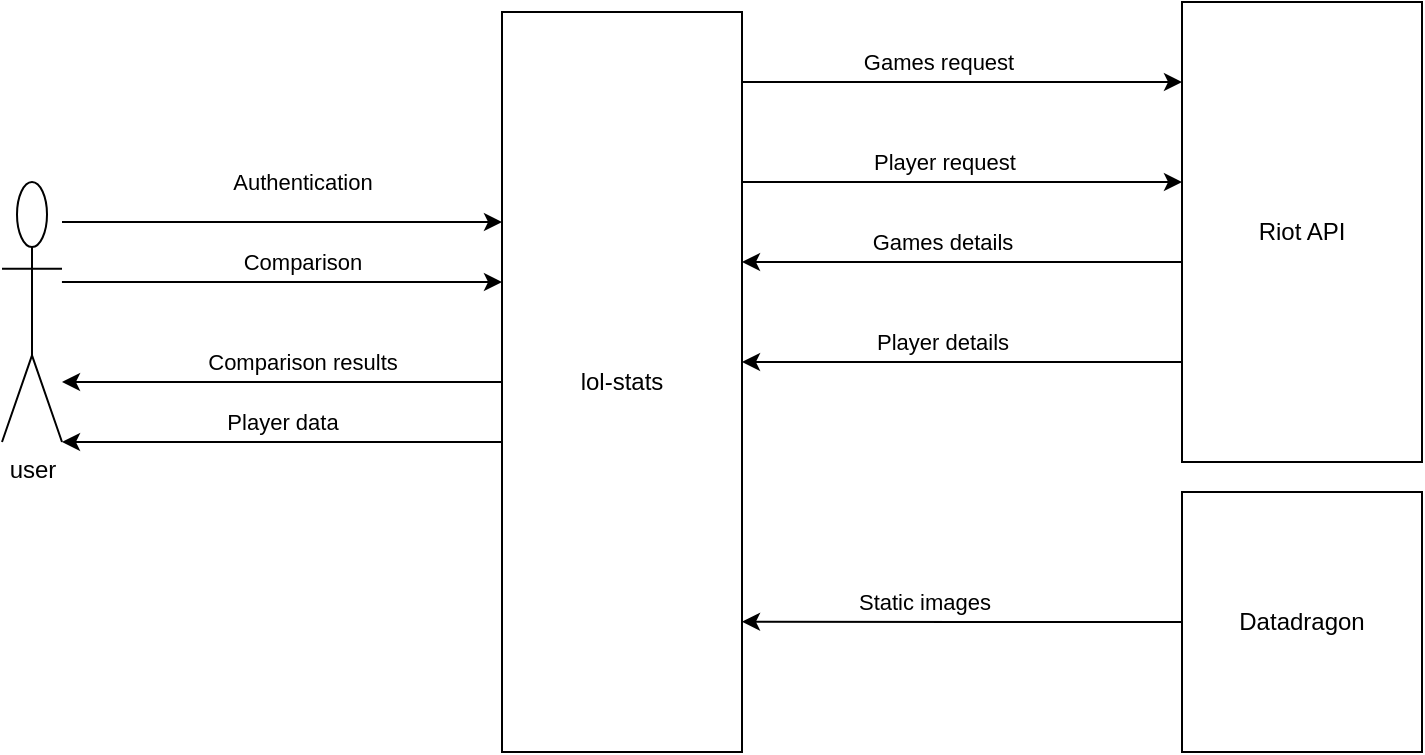 <mxfile version="20.0.1" type="device" pages="2"><diagram id="O9al4XSwEAMLxRbSLqE5" name="03-context"><mxGraphModel dx="1775" dy="976" grid="1" gridSize="10" guides="1" tooltips="1" connect="1" arrows="1" fold="1" page="1" pageScale="1" pageWidth="850" pageHeight="1100" math="0" shadow="0"><root><mxCell id="0"/><mxCell id="1" parent="0"/><mxCell id="v0ooHEGcC4vQvrzt8jlx-5" style="edgeStyle=orthogonalEdgeStyle;rounded=0;orthogonalLoop=1;jettySize=auto;html=1;" edge="1" parent="1" source="v0ooHEGcC4vQvrzt8jlx-1" target="v0ooHEGcC4vQvrzt8jlx-4"><mxGeometry relative="1" as="geometry"><Array as="points"><mxPoint x="610" y="410"/><mxPoint x="610" y="410"/></Array></mxGeometry></mxCell><mxCell id="v0ooHEGcC4vQvrzt8jlx-14" value="Games request" style="edgeLabel;html=1;align=center;verticalAlign=middle;resizable=0;points=[];" vertex="1" connectable="0" parent="v0ooHEGcC4vQvrzt8jlx-5"><mxGeometry x="-0.114" relative="1" as="geometry"><mxPoint y="-10" as="offset"/></mxGeometry></mxCell><mxCell id="v0ooHEGcC4vQvrzt8jlx-10" style="edgeStyle=orthogonalEdgeStyle;rounded=0;orthogonalLoop=1;jettySize=auto;html=1;entryX=1;entryY=1;entryDx=0;entryDy=0;entryPerimeter=0;" edge="1" parent="1" source="v0ooHEGcC4vQvrzt8jlx-1" target="v0ooHEGcC4vQvrzt8jlx-2"><mxGeometry relative="1" as="geometry"><mxPoint x="130" y="590" as="targetPoint"/><Array as="points"><mxPoint x="280" y="590"/><mxPoint x="280" y="590"/></Array></mxGeometry></mxCell><mxCell id="v0ooHEGcC4vQvrzt8jlx-11" value="Player data" style="edgeLabel;html=1;align=center;verticalAlign=middle;resizable=0;points=[];" vertex="1" connectable="0" parent="v0ooHEGcC4vQvrzt8jlx-10"><mxGeometry x="0.207" y="1" relative="1" as="geometry"><mxPoint x="23" y="-11" as="offset"/></mxGeometry></mxCell><mxCell id="v0ooHEGcC4vQvrzt8jlx-12" style="edgeStyle=orthogonalEdgeStyle;rounded=0;orthogonalLoop=1;jettySize=auto;html=1;" edge="1" parent="1" source="v0ooHEGcC4vQvrzt8jlx-1" target="v0ooHEGcC4vQvrzt8jlx-2"><mxGeometry relative="1" as="geometry"><mxPoint x="130" y="560" as="targetPoint"/><Array as="points"><mxPoint x="270" y="560"/><mxPoint x="270" y="560"/></Array></mxGeometry></mxCell><mxCell id="v0ooHEGcC4vQvrzt8jlx-13" value="Comparison results" style="edgeLabel;html=1;align=center;verticalAlign=middle;resizable=0;points=[];" vertex="1" connectable="0" parent="v0ooHEGcC4vQvrzt8jlx-12"><mxGeometry x="-0.111" relative="1" as="geometry"><mxPoint x="-2" y="-10" as="offset"/></mxGeometry></mxCell><mxCell id="v0ooHEGcC4vQvrzt8jlx-15" style="edgeStyle=orthogonalEdgeStyle;rounded=0;orthogonalLoop=1;jettySize=auto;html=1;" edge="1" parent="1" source="v0ooHEGcC4vQvrzt8jlx-1" target="v0ooHEGcC4vQvrzt8jlx-4"><mxGeometry relative="1" as="geometry"><Array as="points"><mxPoint x="620" y="460"/><mxPoint x="620" y="460"/></Array></mxGeometry></mxCell><mxCell id="v0ooHEGcC4vQvrzt8jlx-16" value="Player request" style="edgeLabel;html=1;align=center;verticalAlign=middle;resizable=0;points=[];" vertex="1" connectable="0" parent="v0ooHEGcC4vQvrzt8jlx-15"><mxGeometry x="-0.24" y="2" relative="1" as="geometry"><mxPoint x="17" y="-8" as="offset"/></mxGeometry></mxCell><mxCell id="v0ooHEGcC4vQvrzt8jlx-1" value="lol-stats" style="rounded=0;whiteSpace=wrap;html=1;" vertex="1" parent="1"><mxGeometry x="340" y="375" width="120" height="370" as="geometry"/></mxCell><mxCell id="v0ooHEGcC4vQvrzt8jlx-6" style="edgeStyle=orthogonalEdgeStyle;rounded=0;orthogonalLoop=1;jettySize=auto;html=1;" edge="1" parent="1" source="v0ooHEGcC4vQvrzt8jlx-2"><mxGeometry relative="1" as="geometry"><mxPoint x="340" y="480" as="targetPoint"/><Array as="points"><mxPoint x="340" y="480"/></Array></mxGeometry></mxCell><mxCell id="v0ooHEGcC4vQvrzt8jlx-7" value="Authentication" style="edgeLabel;html=1;align=center;verticalAlign=middle;resizable=0;points=[];" vertex="1" connectable="0" parent="v0ooHEGcC4vQvrzt8jlx-6"><mxGeometry x="-0.183" y="-2" relative="1" as="geometry"><mxPoint x="30" y="-22" as="offset"/></mxGeometry></mxCell><mxCell id="v0ooHEGcC4vQvrzt8jlx-8" style="edgeStyle=orthogonalEdgeStyle;rounded=0;orthogonalLoop=1;jettySize=auto;html=1;" edge="1" parent="1"><mxGeometry relative="1" as="geometry"><mxPoint x="119.97" y="510" as="sourcePoint"/><mxPoint x="339.97" y="510" as="targetPoint"/><Array as="points"><mxPoint x="339.97" y="510"/></Array></mxGeometry></mxCell><mxCell id="v0ooHEGcC4vQvrzt8jlx-9" value="Comparison" style="edgeLabel;html=1;align=center;verticalAlign=middle;resizable=0;points=[];" vertex="1" connectable="0" parent="v0ooHEGcC4vQvrzt8jlx-8"><mxGeometry x="0.497" y="-1" relative="1" as="geometry"><mxPoint x="-45" y="-11" as="offset"/></mxGeometry></mxCell><mxCell id="v0ooHEGcC4vQvrzt8jlx-2" value="user" style="shape=umlActor;verticalLabelPosition=bottom;verticalAlign=top;html=1;outlineConnect=0;" vertex="1" parent="1"><mxGeometry x="90" y="460" width="30" height="130" as="geometry"/></mxCell><mxCell id="v0ooHEGcC4vQvrzt8jlx-17" style="edgeStyle=orthogonalEdgeStyle;rounded=0;orthogonalLoop=1;jettySize=auto;html=1;" edge="1" parent="1" source="v0ooHEGcC4vQvrzt8jlx-4"><mxGeometry relative="1" as="geometry"><mxPoint x="460" y="500" as="targetPoint"/><Array as="points"><mxPoint x="460" y="500"/></Array></mxGeometry></mxCell><mxCell id="v0ooHEGcC4vQvrzt8jlx-18" value="Games details" style="edgeLabel;html=1;align=center;verticalAlign=middle;resizable=0;points=[];" vertex="1" connectable="0" parent="v0ooHEGcC4vQvrzt8jlx-17"><mxGeometry x="0.208" y="1" relative="1" as="geometry"><mxPoint x="13" y="-11" as="offset"/></mxGeometry></mxCell><mxCell id="v0ooHEGcC4vQvrzt8jlx-19" style="edgeStyle=orthogonalEdgeStyle;rounded=0;orthogonalLoop=1;jettySize=auto;html=1;" edge="1" parent="1" source="v0ooHEGcC4vQvrzt8jlx-4"><mxGeometry relative="1" as="geometry"><mxPoint x="460" y="550" as="targetPoint"/><Array as="points"><mxPoint x="460" y="550"/></Array></mxGeometry></mxCell><mxCell id="v0ooHEGcC4vQvrzt8jlx-20" value="Player details" style="edgeLabel;html=1;align=center;verticalAlign=middle;resizable=0;points=[];" vertex="1" connectable="0" parent="v0ooHEGcC4vQvrzt8jlx-19"><mxGeometry x="0.246" y="1" relative="1" as="geometry"><mxPoint x="17" y="-11" as="offset"/></mxGeometry></mxCell><mxCell id="v0ooHEGcC4vQvrzt8jlx-4" value="Riot API" style="rounded=0;whiteSpace=wrap;html=1;" vertex="1" parent="1"><mxGeometry x="680" y="370" width="120" height="230" as="geometry"/></mxCell><mxCell id="v0ooHEGcC4vQvrzt8jlx-22" style="edgeStyle=orthogonalEdgeStyle;rounded=0;orthogonalLoop=1;jettySize=auto;html=1;entryX=1;entryY=0.824;entryDx=0;entryDy=0;entryPerimeter=0;" edge="1" parent="1" source="v0ooHEGcC4vQvrzt8jlx-21" target="v0ooHEGcC4vQvrzt8jlx-1"><mxGeometry relative="1" as="geometry"/></mxCell><mxCell id="v0ooHEGcC4vQvrzt8jlx-23" value="Static images" style="edgeLabel;html=1;align=center;verticalAlign=middle;resizable=0;points=[];" vertex="1" connectable="0" parent="v0ooHEGcC4vQvrzt8jlx-22"><mxGeometry x="0.34" y="2" relative="1" as="geometry"><mxPoint x="18" y="-12" as="offset"/></mxGeometry></mxCell><mxCell id="v0ooHEGcC4vQvrzt8jlx-21" value="Datadragon" style="rounded=0;whiteSpace=wrap;html=1;" vertex="1" parent="1"><mxGeometry x="680" y="615" width="120" height="130" as="geometry"/></mxCell></root></mxGraphModel></diagram><diagram id="8Ndhrnm4wrwKkyStIF47" name="05-service-diagram"><mxGraphModel dx="1775" dy="976" grid="1" gridSize="10" guides="1" tooltips="1" connect="1" arrows="1" fold="1" page="1" pageScale="1" pageWidth="850" pageHeight="1100" math="0" shadow="0"><root><mxCell id="0"/><mxCell id="1" parent="0"/><mxCell id="G9Zzggsc2qKCzgTVfwuZ-3" style="edgeStyle=orthogonalEdgeStyle;rounded=0;orthogonalLoop=1;jettySize=auto;html=1;" edge="1" parent="1" source="G9Zzggsc2qKCzgTVfwuZ-1" target="G9Zzggsc2qKCzgTVfwuZ-2"><mxGeometry relative="1" as="geometry"/></mxCell><mxCell id="G9Zzggsc2qKCzgTVfwuZ-1" value="User" style="shape=umlActor;verticalLabelPosition=bottom;verticalAlign=top;html=1;" vertex="1" parent="1"><mxGeometry x="40" y="520" width="30" height="60" as="geometry"/></mxCell><mxCell id="G9Zzggsc2qKCzgTVfwuZ-5" style="edgeStyle=orthogonalEdgeStyle;rounded=0;orthogonalLoop=1;jettySize=auto;html=1;entryX=0;entryY=0.5;entryDx=0;entryDy=0;" edge="1" parent="1" source="G9Zzggsc2qKCzgTVfwuZ-2" target="G9Zzggsc2qKCzgTVfwuZ-4"><mxGeometry relative="1" as="geometry"/></mxCell><mxCell id="G9Zzggsc2qKCzgTVfwuZ-2" value="Frontend" style="rounded=0;whiteSpace=wrap;html=1;fillColor=#dae8fc;strokeColor=#6c8ebf;" vertex="1" parent="1"><mxGeometry x="170" y="520" width="120" height="60" as="geometry"/></mxCell><mxCell id="G9Zzggsc2qKCzgTVfwuZ-17" style="edgeStyle=orthogonalEdgeStyle;rounded=0;orthogonalLoop=1;jettySize=auto;html=1;entryX=0;entryY=0.5;entryDx=0;entryDy=0;startArrow=classic;startFill=1;" edge="1" parent="1" source="G9Zzggsc2qKCzgTVfwuZ-4" target="G9Zzggsc2qKCzgTVfwuZ-7"><mxGeometry relative="1" as="geometry"/></mxCell><mxCell id="G9Zzggsc2qKCzgTVfwuZ-18" style="edgeStyle=orthogonalEdgeStyle;rounded=0;orthogonalLoop=1;jettySize=auto;html=1;entryX=0;entryY=0.5;entryDx=0;entryDy=0;startArrow=classic;startFill=1;" edge="1" parent="1" source="G9Zzggsc2qKCzgTVfwuZ-4" target="G9Zzggsc2qKCzgTVfwuZ-6"><mxGeometry relative="1" as="geometry"><Array as="points"><mxPoint x="410" y="350"/></Array></mxGeometry></mxCell><mxCell id="G9Zzggsc2qKCzgTVfwuZ-4" value="Gravitee" style="rounded=0;whiteSpace=wrap;html=1;" vertex="1" parent="1"><mxGeometry x="350" y="520" width="120" height="60" as="geometry"/></mxCell><mxCell id="G9Zzggsc2qKCzgTVfwuZ-12" style="edgeStyle=orthogonalEdgeStyle;rounded=0;orthogonalLoop=1;jettySize=auto;html=1;" edge="1" parent="1" source="G9Zzggsc2qKCzgTVfwuZ-6" target="G9Zzggsc2qKCzgTVfwuZ-11"><mxGeometry relative="1" as="geometry"/></mxCell><mxCell id="G9Zzggsc2qKCzgTVfwuZ-6" value="User Management" style="rounded=0;whiteSpace=wrap;html=1;fillColor=#dae8fc;strokeColor=#6c8ebf;" vertex="1" parent="1"><mxGeometry x="530" y="320" width="120" height="60" as="geometry"/></mxCell><mxCell id="G9Zzggsc2qKCzgTVfwuZ-13" style="edgeStyle=orthogonalEdgeStyle;rounded=0;orthogonalLoop=1;jettySize=auto;html=1;" edge="1" parent="1" source="G9Zzggsc2qKCzgTVfwuZ-7" target="G9Zzggsc2qKCzgTVfwuZ-10"><mxGeometry relative="1" as="geometry"/></mxCell><mxCell id="G9Zzggsc2qKCzgTVfwuZ-15" style="edgeStyle=orthogonalEdgeStyle;rounded=0;orthogonalLoop=1;jettySize=auto;html=1;" edge="1" parent="1" source="G9Zzggsc2qKCzgTVfwuZ-7" target="G9Zzggsc2qKCzgTVfwuZ-9"><mxGeometry relative="1" as="geometry"><Array as="points"><mxPoint x="710" y="550"/><mxPoint x="710" y="650"/></Array></mxGeometry></mxCell><mxCell id="G9Zzggsc2qKCzgTVfwuZ-21" style="edgeStyle=orthogonalEdgeStyle;rounded=0;orthogonalLoop=1;jettySize=auto;html=1;entryX=0;entryY=0.5;entryDx=0;entryDy=0;" edge="1" parent="1" source="G9Zzggsc2qKCzgTVfwuZ-7" target="G9Zzggsc2qKCzgTVfwuZ-8"><mxGeometry relative="1" as="geometry"><Array as="points"><mxPoint x="540" y="655"/><mxPoint x="510" y="655"/><mxPoint x="510" y="760"/></Array></mxGeometry></mxCell><mxCell id="G9Zzggsc2qKCzgTVfwuZ-7" value="Player API" style="rounded=0;whiteSpace=wrap;html=1;fillColor=#dae8fc;strokeColor=#6c8ebf;" vertex="1" parent="1"><mxGeometry x="530" y="520" width="120" height="60" as="geometry"/></mxCell><mxCell id="G9Zzggsc2qKCzgTVfwuZ-14" style="edgeStyle=orthogonalEdgeStyle;rounded=0;orthogonalLoop=1;jettySize=auto;html=1;entryX=0.5;entryY=1;entryDx=0;entryDy=0;entryPerimeter=0;" edge="1" parent="1" source="G9Zzggsc2qKCzgTVfwuZ-8" target="G9Zzggsc2qKCzgTVfwuZ-10"><mxGeometry relative="1" as="geometry"/></mxCell><mxCell id="G9Zzggsc2qKCzgTVfwuZ-16" style="edgeStyle=orthogonalEdgeStyle;rounded=0;orthogonalLoop=1;jettySize=auto;html=1;entryX=0;entryY=0.5;entryDx=0;entryDy=0;" edge="1" parent="1" source="G9Zzggsc2qKCzgTVfwuZ-8" target="G9Zzggsc2qKCzgTVfwuZ-9"><mxGeometry relative="1" as="geometry"/></mxCell><mxCell id="G9Zzggsc2qKCzgTVfwuZ-8" value="Games Importer" style="rounded=0;whiteSpace=wrap;html=1;fillColor=#dae8fc;strokeColor=#6c8ebf;" vertex="1" parent="1"><mxGeometry x="530" y="730" width="120" height="60" as="geometry"/></mxCell><mxCell id="G9Zzggsc2qKCzgTVfwuZ-9" value="RIOT API" style="rounded=0;whiteSpace=wrap;html=1;fillColor=#f5f5f5;fontColor=#333333;strokeColor=#666666;" vertex="1" parent="1"><mxGeometry x="770" y="620" width="120" height="60" as="geometry"/></mxCell><mxCell id="G9Zzggsc2qKCzgTVfwuZ-10" value="" style="shape=cylinder3;whiteSpace=wrap;html=1;boundedLbl=1;backgroundOutline=1;size=15;" vertex="1" parent="1"><mxGeometry x="560" y="610" width="60" height="80" as="geometry"/></mxCell><mxCell id="G9Zzggsc2qKCzgTVfwuZ-11" value="" style="shape=cylinder3;whiteSpace=wrap;html=1;boundedLbl=1;backgroundOutline=1;size=15;" vertex="1" parent="1"><mxGeometry x="560" y="410" width="60" height="80" as="geometry"/></mxCell></root></mxGraphModel></diagram></mxfile>